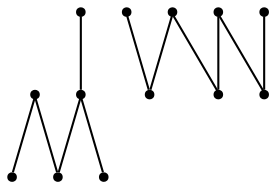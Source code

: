 graph {
  node [shape=point,comment="{\"directed\":false,\"doi\":\"10.1007/978-3-030-68766-3_21\",\"figure\":\"5 (2)\"}"]

  v0 [pos="1583.627320056933,402.22569640392874"]
  v1 [pos="1522.210224263951,500.4818239295789"]
  v2 [pos="1516.0707307410096,310.10399552805944"]
  v3 [pos="1516.0707307410096,426.7878206561899"]
  v4 [pos="1516.0707307410096,408.36523391014435"]
  v5 [pos="1436.237125620152,353.0935630322474"]
  v6 [pos="1368.6805363042286,377.65975689336483"]
  v7 [pos="1350.2568096909442,303.96549926942237"]
  v8 [pos="1350.2568096909442,488.2010161540019"]
  v9 [pos="1288.8386646890704,303.9654992694223"]
  v10 [pos="1288.8386646890704,445.21119429926046"]
  v11 [pos="1282.7042900337535,377.65975689336483"]
  v12 [pos="1239.7099988219993,402.22569640392874"]

  v0 -- v2 [id="-1",pos="1583.627320056933,402.22569640392874 1583.627320056933,310.1038047651443 1583.627320056933,310.1038047651443 1583.627320056933,310.1038047651443 1516.0707307410096,310.10399552805944 1516.0707307410096,310.10399552805944 1516.0707307410096,310.10399552805944"]
  v0 -- v1 [id="-2",pos="1583.627320056933,402.22569640392874 1583.627320056933,500.4817921357597 1583.627320056933,500.4817921357597 1583.627320056933,500.4817921357597 1522.210224263951,500.4818239295789 1522.210224263951,500.4818239295789 1522.210224263951,500.4818239295789"]
  v10 -- v12 [id="-3",pos="1288.8386646890704,445.21119429926046 1239.7099988219993,445.2111942992604 1239.7099988219993,445.2111942992604 1239.7099988219993,445.2111942992604 1239.7099988219993,402.22569640392874 1239.7099988219993,402.22569640392874 1239.7099988219993,402.22569640392874"]
  v11 -- v12 [id="-4",pos="1282.7042900337535,377.65975689336483 1239.7099988219993,377.6595979242689 1239.7099988219993,377.6595979242689 1239.7099988219993,377.6595979242689 1239.7099988219993,402.22569640392874 1239.7099988219993,402.22569640392874 1239.7099988219993,402.22569640392874"]
  v3 -- v1 [id="-5",pos="1516.0707307410096,426.7878206561899 1522.210224263951,500.4818239295789 1522.210224263951,500.4818239295789 1522.210224263951,500.4818239295789"]
  v3 -- v4 [id="-6",pos="1516.0707307410096,426.7878206561899 1516.0707307410096,408.36523391014435 1516.0707307410096,408.36523391014435 1516.0707307410096,408.36523391014435"]
  v10 -- v8 [id="-11",pos="1288.8386646890704,445.21119429926046 1350.2568096909442,445.2111942992604 1350.2568096909442,445.2111942992604 1350.2568096909442,445.2111942992604 1350.2568096909442,488.2010161540019 1350.2568096909442,488.2010161540019 1350.2568096909442,488.2010161540019"]
  v9 -- v7 [id="-12",pos="1288.8386646890704,303.9654992694223 1350.2568096909442,303.96549926942237 1350.2568096909442,303.96549926942237 1350.2568096909442,303.96549926942237"]
  v5 -- v3 [id="-15",pos="1436.237125620152,353.0935630322474 1436.237125620152,377.6554011401358 1436.237125620152,377.6554011401358 1436.237125620152,377.6554011401358 1436.237125620152,426.78762989327475 1436.237125620152,426.78762989327475 1436.237125620152,426.78762989327475 1516.0707307410096,426.7878206561899 1516.0707307410096,426.7878206561899 1516.0707307410096,426.7878206561899"]
  v6 -- v7 [id="-16",pos="1368.6805363042286,377.65975689336483 1368.6805363042286,303.96123889765084 1368.6805363042286,303.96123889765084 1368.6805363042286,303.96123889765084 1350.2568096909442,303.96549926942237 1350.2568096909442,303.96549926942237 1350.2568096909442,303.96549926942237"]
  v6 -- v8 [id="-18",pos="1368.6805363042286,377.65975689336483 1368.6805363042286,432.92606256427354 1368.6805363042286,432.92606256427354 1368.6805363042286,432.92606256427354 1350.2568096909442,432.92606256427354 1350.2568096909442,432.92606256427354 1350.2568096909442,432.92606256427354 1350.2568096909442,488.2010161540019 1350.2568096909442,488.2010161540019 1350.2568096909442,488.2010161540019"]
}